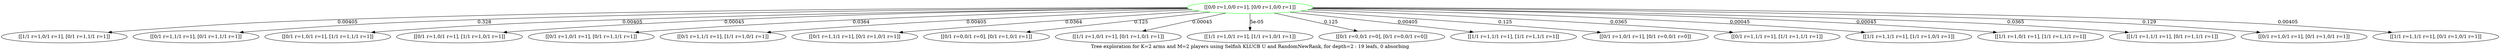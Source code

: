 digraph {
	overlap=false
	label="Tree exploration for K=2 arms and M=2 players using Selfish KLUCB U and RandomNewRank, for depth=2 : 19 leafs, 0 absorbing"
	0 [label="[[0/0 r=1,0/0 r=1], [0/0 r=1,0/0 r=1]]" color=green]
	1 [label="[[1/1 r=1,0/1 r=1], [0/1 r=1,1/1 r=1]]"]
	0 -> 1 [label=0.00405 color=black]
	2 [label="[[0/1 r=1,1/1 r=1], [0/1 r=1,1/1 r=1]]"]
	0 -> 2 [label=0.328 color=black]
	3 [label="[[0/1 r=1,0/1 r=1], [1/1 r=1,1/1 r=1]]"]
	0 -> 3 [label=0.00405 color=black]
	4 [label="[[0/1 r=1,0/1 r=1], [1/1 r=1,0/1 r=1]]"]
	0 -> 4 [label=0.00045 color=black]
	5 [label="[[0/1 r=1,0/1 r=1], [0/1 r=1,1/1 r=1]]"]
	0 -> 5 [label=0.0364 color=black]
	6 [label="[[0/1 r=1,1/1 r=1], [1/1 r=1,0/1 r=1]]"]
	0 -> 6 [label=0.00405 color=black]
	7 [label="[[0/1 r=1,1/1 r=1], [0/1 r=1,0/1 r=1]]"]
	0 -> 7 [label=0.0364 color=black]
	8 [label="[[0/1 r=0,0/1 r=0], [0/1 r=1,0/1 r=1]]"]
	0 -> 8 [label=0.125 color=black]
	9 [label="[[1/1 r=1,0/1 r=1], [0/1 r=1,0/1 r=1]]"]
	0 -> 9 [label=0.00045 color=black]
	10 [label="[[1/1 r=1,0/1 r=1], [1/1 r=1,0/1 r=1]]"]
	0 -> 10 [label="5e-05" color=black]
	11 [label="[[0/1 r=0,0/1 r=0], [0/1 r=0,0/1 r=0]]"]
	0 -> 11 [label=0.125 color=black]
	12 [label="[[1/1 r=1,1/1 r=1], [1/1 r=1,1/1 r=1]]"]
	0 -> 12 [label=0.00405 color=black]
	13 [label="[[0/1 r=1,0/1 r=1], [0/1 r=0,0/1 r=0]]"]
	0 -> 13 [label=0.125 color=black]
	14 [label="[[0/1 r=1,1/1 r=1], [1/1 r=1,1/1 r=1]]"]
	0 -> 14 [label=0.0365 color=black]
	15 [label="[[1/1 r=1,1/1 r=1], [1/1 r=1,0/1 r=1]]"]
	0 -> 15 [label=0.00045 color=black]
	16 [label="[[1/1 r=1,0/1 r=1], [1/1 r=1,1/1 r=1]]"]
	0 -> 16 [label=0.00045 color=black]
	17 [label="[[1/1 r=1,1/1 r=1], [0/1 r=1,1/1 r=1]]"]
	0 -> 17 [label=0.0365 color=black]
	18 [label="[[0/1 r=1,0/1 r=1], [0/1 r=1,0/1 r=1]]"]
	0 -> 18 [label=0.129 color=black]
	19 [label="[[1/1 r=1,1/1 r=1], [0/1 r=1,0/1 r=1]]"]
	0 -> 19 [label=0.00405 color=black]
}
